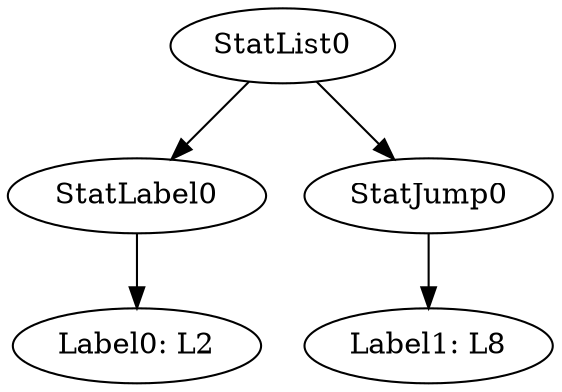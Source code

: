 digraph {
	ordering = out;
	StatJump0 -> "Label1: L8";
	StatList0 -> StatLabel0;
	StatList0 -> StatJump0;
	StatLabel0 -> "Label0: L2";
}

